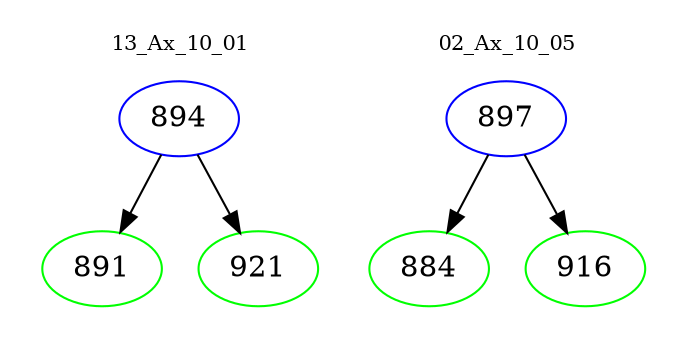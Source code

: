 digraph{
subgraph cluster_0 {
color = white
label = "13_Ax_10_01";
fontsize=10;
T0_894 [label="894", color="blue"]
T0_894 -> T0_891 [color="black"]
T0_891 [label="891", color="green"]
T0_894 -> T0_921 [color="black"]
T0_921 [label="921", color="green"]
}
subgraph cluster_1 {
color = white
label = "02_Ax_10_05";
fontsize=10;
T1_897 [label="897", color="blue"]
T1_897 -> T1_884 [color="black"]
T1_884 [label="884", color="green"]
T1_897 -> T1_916 [color="black"]
T1_916 [label="916", color="green"]
}
}
